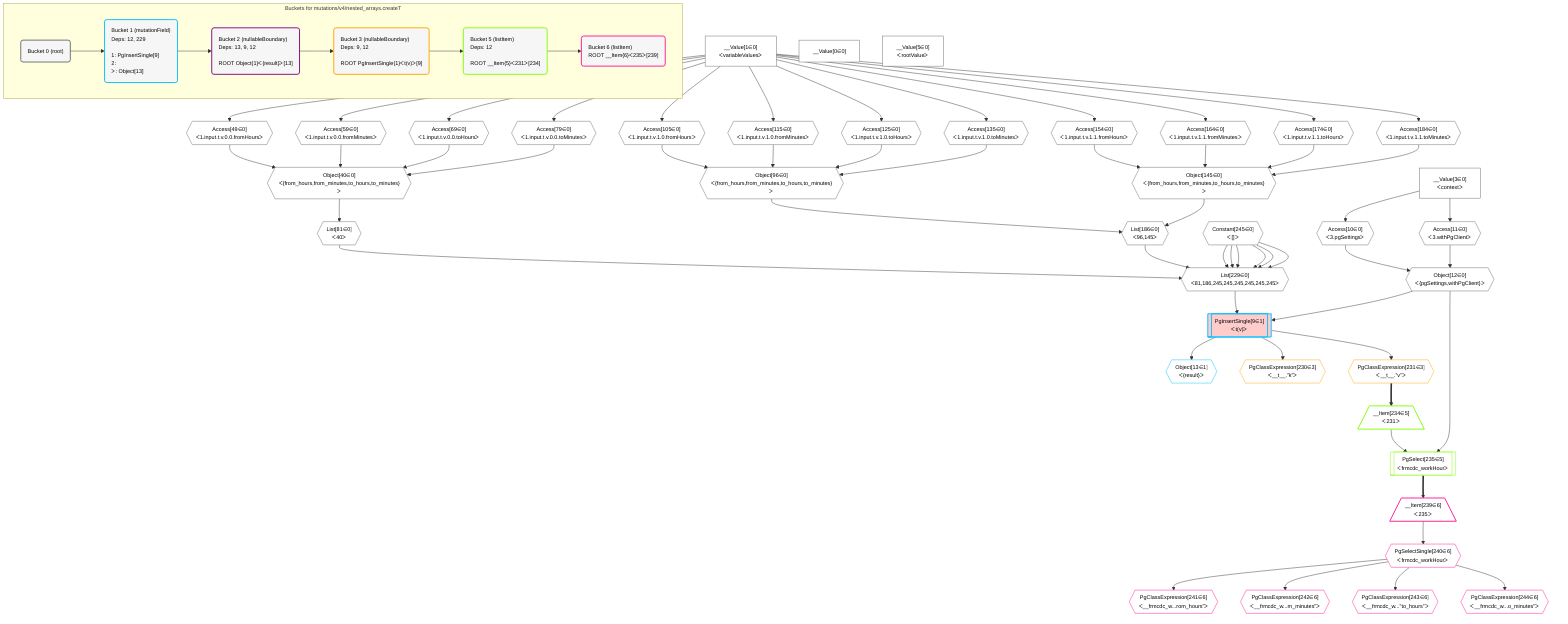 %%{init: {'themeVariables': { 'fontSize': '12px'}}}%%
graph TD
    classDef path fill:#eee,stroke:#000,color:#000
    classDef plan fill:#fff,stroke-width:1px,color:#000
    classDef itemplan fill:#fff,stroke-width:2px,color:#000
    classDef unbatchedplan fill:#dff,stroke-width:1px,color:#000
    classDef sideeffectplan fill:#fcc,stroke-width:2px,color:#000
    classDef bucket fill:#f6f6f6,color:#000,stroke-width:2px,text-align:left


    %% plan dependencies
    List229{{"List[229∈0]<br />ᐸ81,186,245,245,245,245,245,245ᐳ"}}:::plan
    List81{{"List[81∈0]<br />ᐸ40ᐳ"}}:::plan
    List186{{"List[186∈0]<br />ᐸ96,145ᐳ"}}:::plan
    Constant245{{"Constant[245∈0]<br />ᐸ[]ᐳ"}}:::plan
    List81 & List186 & Constant245 & Constant245 & Constant245 & Constant245 & Constant245 & Constant245 --> List229
    Object40{{"Object[40∈0]<br />ᐸ{from_hours,from_minutes,to_hours,to_minutes}ᐳ"}}:::plan
    Access49{{"Access[49∈0]<br />ᐸ1.input.t.v.0.0.fromHoursᐳ"}}:::plan
    Access59{{"Access[59∈0]<br />ᐸ1.input.t.v.0.0.fromMinutesᐳ"}}:::plan
    Access69{{"Access[69∈0]<br />ᐸ1.input.t.v.0.0.toHoursᐳ"}}:::plan
    Access79{{"Access[79∈0]<br />ᐸ1.input.t.v.0.0.toMinutesᐳ"}}:::plan
    Access49 & Access59 & Access69 & Access79 --> Object40
    Object96{{"Object[96∈0]<br />ᐸ{from_hours,from_minutes,to_hours,to_minutes}ᐳ"}}:::plan
    Access105{{"Access[105∈0]<br />ᐸ1.input.t.v.1.0.fromHoursᐳ"}}:::plan
    Access115{{"Access[115∈0]<br />ᐸ1.input.t.v.1.0.fromMinutesᐳ"}}:::plan
    Access125{{"Access[125∈0]<br />ᐸ1.input.t.v.1.0.toHoursᐳ"}}:::plan
    Access135{{"Access[135∈0]<br />ᐸ1.input.t.v.1.0.toMinutesᐳ"}}:::plan
    Access105 & Access115 & Access125 & Access135 --> Object96
    Object145{{"Object[145∈0]<br />ᐸ{from_hours,from_minutes,to_hours,to_minutes}ᐳ"}}:::plan
    Access154{{"Access[154∈0]<br />ᐸ1.input.t.v.1.1.fromHoursᐳ"}}:::plan
    Access164{{"Access[164∈0]<br />ᐸ1.input.t.v.1.1.fromMinutesᐳ"}}:::plan
    Access174{{"Access[174∈0]<br />ᐸ1.input.t.v.1.1.toHoursᐳ"}}:::plan
    Access184{{"Access[184∈0]<br />ᐸ1.input.t.v.1.1.toMinutesᐳ"}}:::plan
    Access154 & Access164 & Access174 & Access184 --> Object145
    Object12{{"Object[12∈0]<br />ᐸ{pgSettings,withPgClient}ᐳ"}}:::plan
    Access10{{"Access[10∈0]<br />ᐸ3.pgSettingsᐳ"}}:::plan
    Access11{{"Access[11∈0]<br />ᐸ3.withPgClientᐳ"}}:::plan
    Access10 & Access11 --> Object12
    Object96 & Object145 --> List186
    __Value3["__Value[3∈0]<br />ᐸcontextᐳ"]:::plan
    __Value3 --> Access10
    __Value3 --> Access11
    __Value1["__Value[1∈0]<br />ᐸvariableValuesᐳ"]:::plan
    __Value1 --> Access49
    __Value1 --> Access59
    __Value1 --> Access69
    __Value1 --> Access79
    Object40 --> List81
    __Value1 --> Access105
    __Value1 --> Access115
    __Value1 --> Access125
    __Value1 --> Access135
    __Value1 --> Access154
    __Value1 --> Access164
    __Value1 --> Access174
    __Value1 --> Access184
    __Value0["__Value[0∈0]"]:::plan
    __Value5["__Value[5∈0]<br />ᐸrootValueᐳ"]:::plan
    PgInsertSingle9[["PgInsertSingle[9∈1]<br />ᐸt(v)ᐳ"]]:::sideeffectplan
    Object12 & List229 --> PgInsertSingle9
    Object13{{"Object[13∈1]<br />ᐸ{result}ᐳ"}}:::plan
    PgInsertSingle9 --> Object13
    PgClassExpression230{{"PgClassExpression[230∈3]<br />ᐸ__t__.”k”ᐳ"}}:::plan
    PgInsertSingle9 --> PgClassExpression230
    PgClassExpression231{{"PgClassExpression[231∈3]<br />ᐸ__t__.”v”ᐳ"}}:::plan
    PgInsertSingle9 --> PgClassExpression231
    PgSelect235[["PgSelect[235∈5]<br />ᐸfrmcdc_workHourᐳ"]]:::plan
    __Item234[/"__Item[234∈5]<br />ᐸ231ᐳ"\]:::itemplan
    Object12 & __Item234 --> PgSelect235
    PgClassExpression231 ==> __Item234
    __Item239[/"__Item[239∈6]<br />ᐸ235ᐳ"\]:::itemplan
    PgSelect235 ==> __Item239
    PgSelectSingle240{{"PgSelectSingle[240∈6]<br />ᐸfrmcdc_workHourᐳ"}}:::plan
    __Item239 --> PgSelectSingle240
    PgClassExpression241{{"PgClassExpression[241∈6]<br />ᐸ__frmcdc_w...rom_hours”ᐳ"}}:::plan
    PgSelectSingle240 --> PgClassExpression241
    PgClassExpression242{{"PgClassExpression[242∈6]<br />ᐸ__frmcdc_w...m_minutes”ᐳ"}}:::plan
    PgSelectSingle240 --> PgClassExpression242
    PgClassExpression243{{"PgClassExpression[243∈6]<br />ᐸ__frmcdc_w...”to_hours”ᐳ"}}:::plan
    PgSelectSingle240 --> PgClassExpression243
    PgClassExpression244{{"PgClassExpression[244∈6]<br />ᐸ__frmcdc_w...o_minutes”ᐳ"}}:::plan
    PgSelectSingle240 --> PgClassExpression244

    %% define steps

    subgraph "Buckets for mutations/v4/nested_arrays.createT"
    Bucket0("Bucket 0 (root)"):::bucket
    classDef bucket0 stroke:#696969
    class Bucket0,__Value0,__Value1,__Value3,__Value5,Access10,Access11,Object12,Object40,Access49,Access59,Access69,Access79,List81,Object96,Access105,Access115,Access125,Access135,Object145,Access154,Access164,Access174,Access184,List186,List229,Constant245 bucket0
    Bucket1("Bucket 1 (mutationField)<br />Deps: 12, 229<br /><br />1: PgInsertSingle[9]<br />2: <br />ᐳ: Object[13]"):::bucket
    classDef bucket1 stroke:#00bfff
    class Bucket1,PgInsertSingle9,Object13 bucket1
    Bucket2("Bucket 2 (nullableBoundary)<br />Deps: 13, 9, 12<br /><br />ROOT Object{1}ᐸ{result}ᐳ[13]"):::bucket
    classDef bucket2 stroke:#7f007f
    class Bucket2 bucket2
    Bucket3("Bucket 3 (nullableBoundary)<br />Deps: 9, 12<br /><br />ROOT PgInsertSingle{1}ᐸt(v)ᐳ[9]"):::bucket
    classDef bucket3 stroke:#ffa500
    class Bucket3,PgClassExpression230,PgClassExpression231 bucket3
    Bucket5("Bucket 5 (listItem)<br />Deps: 12<br /><br />ROOT __Item{5}ᐸ231ᐳ[234]"):::bucket
    classDef bucket5 stroke:#7fff00
    class Bucket5,__Item234,PgSelect235 bucket5
    Bucket6("Bucket 6 (listItem)<br />ROOT __Item{6}ᐸ235ᐳ[239]"):::bucket
    classDef bucket6 stroke:#ff1493
    class Bucket6,__Item239,PgSelectSingle240,PgClassExpression241,PgClassExpression242,PgClassExpression243,PgClassExpression244 bucket6
    Bucket0 --> Bucket1
    Bucket1 --> Bucket2
    Bucket2 --> Bucket3
    Bucket3 --> Bucket5
    Bucket5 --> Bucket6
    end